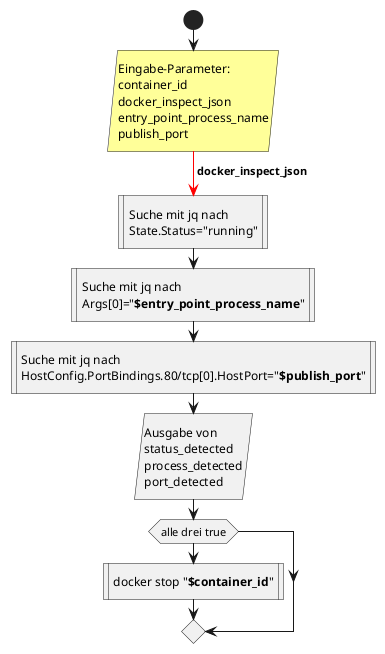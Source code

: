 @startuml stop_running_container
start
#FFFF99:Eingabe-Parameter:
container_id
docker_inspect_json
entry_point_process_name
publish_port/
-[#FF0000]-> **docker_inspect_json**;
:Suche mit jq nach
State.Status="running"|
:Suche mit jq nach
Args[0]="**$entry_point_process_name**"|
:Suche mit jq nach
HostConfig.PortBindings.80/tcp[0].HostPort="**$publish_port**"|
:Ausgabe von
status_detected
process_detected
port_detected/
if (alle drei true) then
:docker stop "**$container_id**"|
@enduml